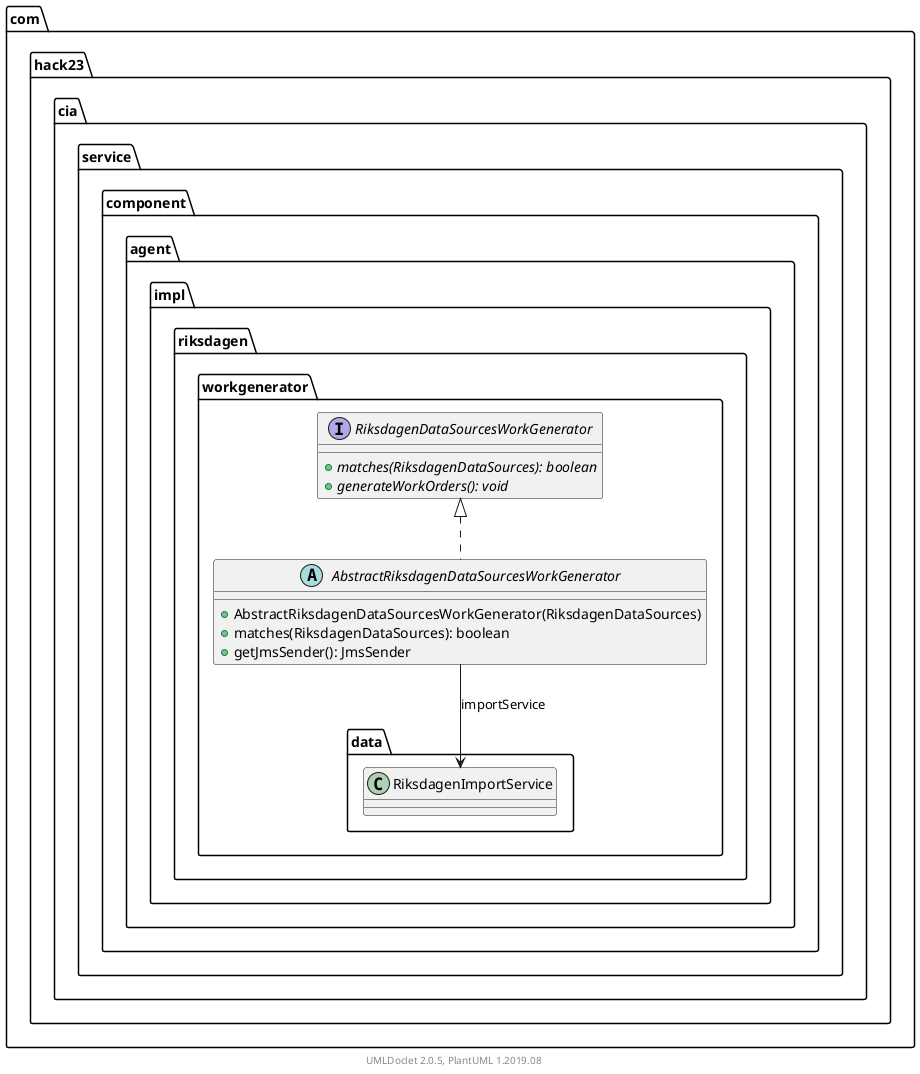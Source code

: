 @startuml
    namespace com.hack23.cia.service.component.agent.impl.riksdagen.workgenerator {

        abstract class AbstractRiksdagenDataSourcesWorkGenerator [[AbstractRiksdagenDataSourcesWorkGenerator.html]] {
            +AbstractRiksdagenDataSourcesWorkGenerator(RiksdagenDataSources)
            +matches(RiksdagenDataSources): boolean
            +getJmsSender(): JmsSender
        }

        interface RiksdagenDataSourcesWorkGenerator [[RiksdagenDataSourcesWorkGenerator.html]] {
            {abstract} +matches(RiksdagenDataSources): boolean
            {abstract} +generateWorkOrders(): void
        }

        RiksdagenDataSourcesWorkGenerator <|.. AbstractRiksdagenDataSourcesWorkGenerator
        AbstractRiksdagenDataSourcesWorkGenerator --> com.hack23.cia.service.component.agent.impl.riksdagen.workgenerator.data.RiksdagenImportService: importService
    }

    center footer UMLDoclet 2.0.5, PlantUML 1.2019.08
@enduml
